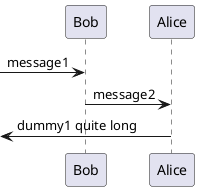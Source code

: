 {
  "sha1": "9pk1maewtafizwwr3pv7l5qsf4hfccl",
  "insertion": {
    "when": "2024-05-30T20:48:21.742Z",
    "user": "plantuml@gmail.com"
  }
}
@startuml
[-> Bob : message1
Bob -> Alice : message2
[<- Alice : dummy1 quite long
@enduml
